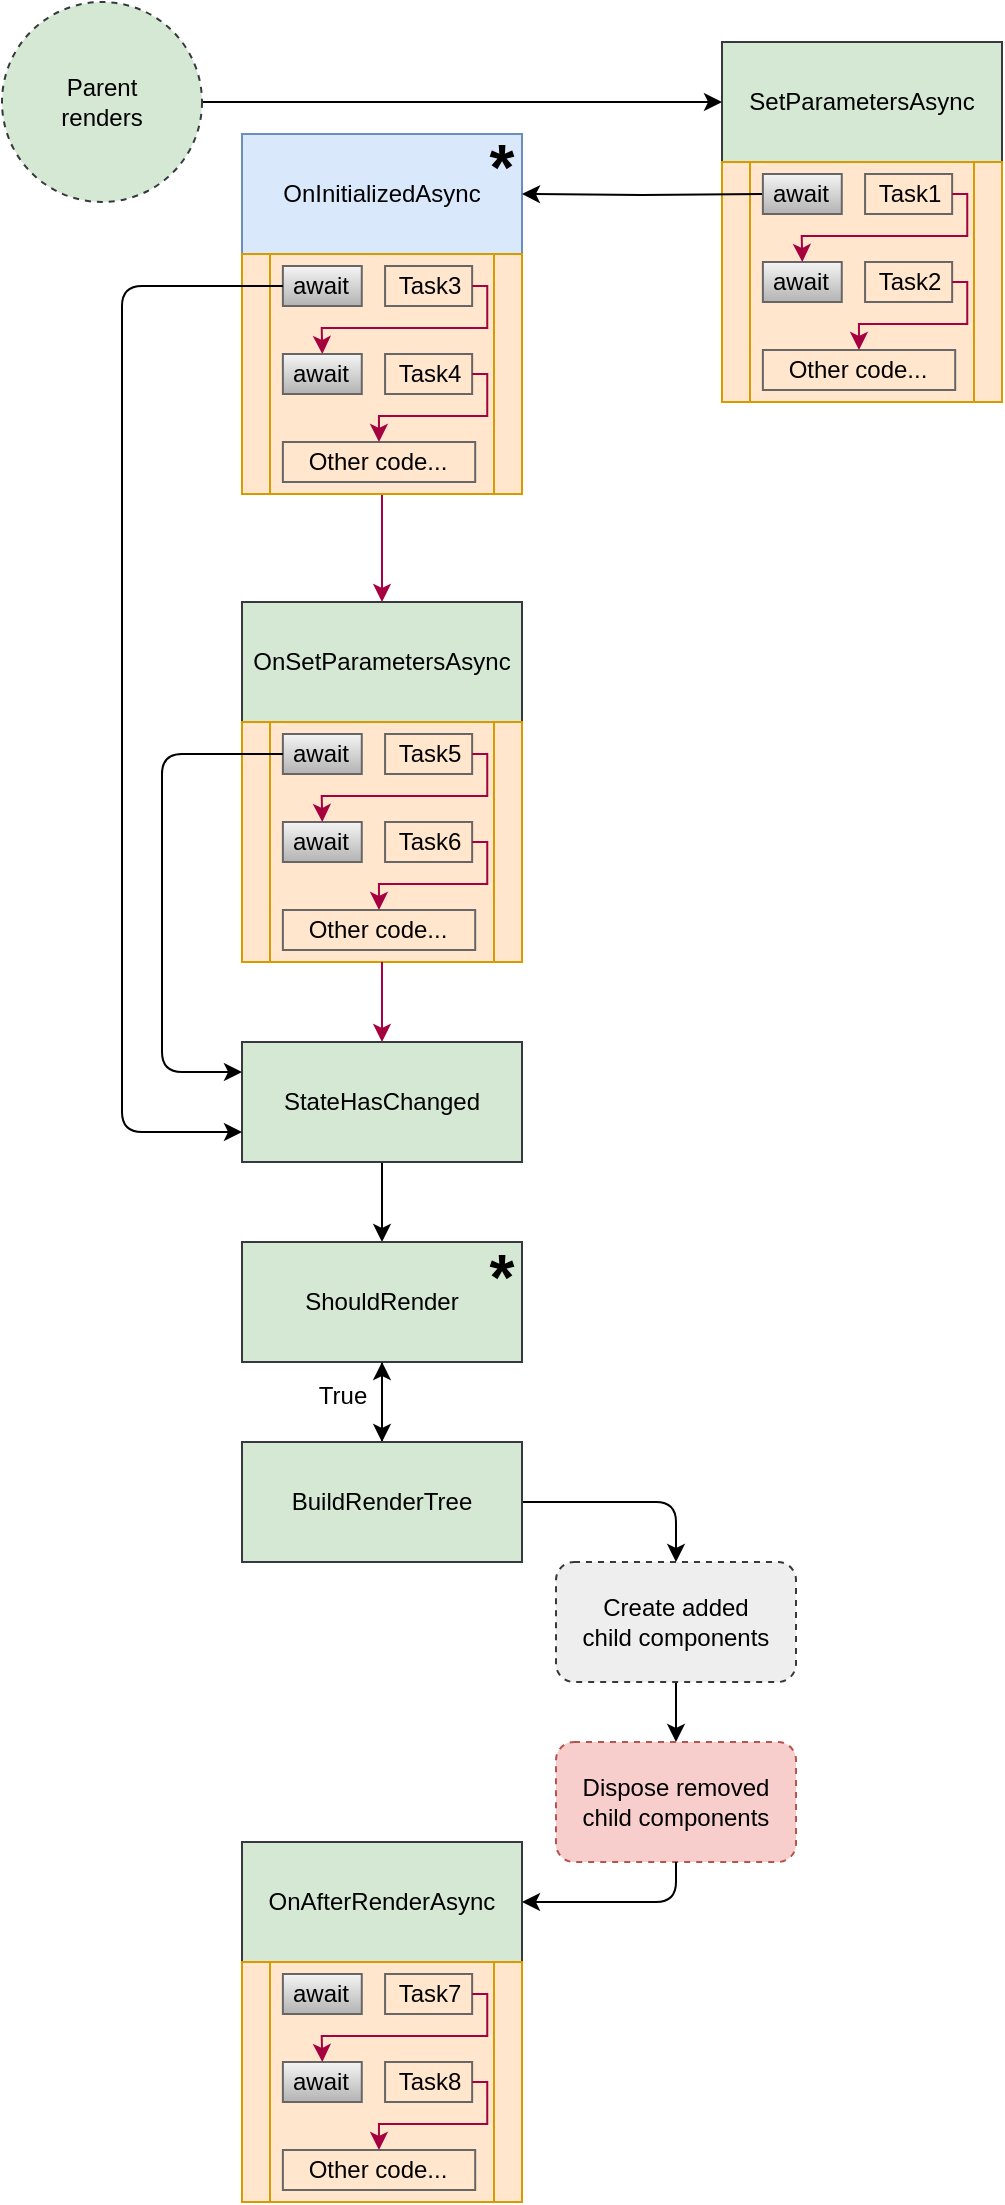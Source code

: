 <mxfile version="13.7.9" type="device"><diagram id="vjfwvLpHs5UMuAv5IVsu" name="Page-1"><mxGraphModel dx="1086" dy="816" grid="1" gridSize="10" guides="1" tooltips="1" connect="1" arrows="1" fold="1" page="1" pageScale="1" pageWidth="827" pageHeight="1169" math="0" shadow="0"><root><mxCell id="0"/><mxCell id="1" parent="0"/><mxCell id="umg-9un5n8gTAFLP8XQi-9" value="SetParametersAsync" style="rounded=0;whiteSpace=wrap;html=1;strokeColor=#36393d;glass=0;fillColor=#D5E8D4;" parent="1" vertex="1"><mxGeometry x="360" y="30" width="140" height="60" as="geometry"/></mxCell><mxCell id="7Y9gA_fkRRRT-fwOyYDb-23" style="edgeStyle=orthogonalEdgeStyle;rounded=0;orthogonalLoop=1;jettySize=auto;html=1;entryX=0;entryY=0.5;entryDx=0;entryDy=0;strokeColor=#000000;exitX=1;exitY=0.5;exitDx=0;exitDy=0;" parent="1" source="umg-9un5n8gTAFLP8XQi-22" target="umg-9un5n8gTAFLP8XQi-9" edge="1"><mxGeometry relative="1" as="geometry"><mxPoint x="303" y="60" as="sourcePoint"/></mxGeometry></mxCell><mxCell id="umg-9un5n8gTAFLP8XQi-22" value="Parent&lt;br&gt;renders" style="ellipse;whiteSpace=wrap;html=1;aspect=fixed;glass=0;fontSize=12;strokeColor=#36393d;fillColor=#D5E8D4;dashed=1;" parent="1" vertex="1"><mxGeometry y="10" width="100" height="100" as="geometry"/></mxCell><mxCell id="8_9jbvIsgs-zcdHK98zp-5" style="edgeStyle=orthogonalEdgeStyle;rounded=0;orthogonalLoop=1;jettySize=auto;html=1;entryX=0.5;entryY=0;entryDx=0;entryDy=0;fontSize=32;" parent="1" source="umg-9un5n8gTAFLP8XQi-52" target="8_9jbvIsgs-zcdHK98zp-3" edge="1"><mxGeometry relative="1" as="geometry"/></mxCell><mxCell id="umg-9un5n8gTAFLP8XQi-52" value="StateHasChanged" style="rounded=0;whiteSpace=wrap;html=1;fontSize=12;strokeColor=#36393d;fillColor=#D5E8D4;" parent="1" vertex="1"><mxGeometry x="120" y="530" width="140" height="60" as="geometry"/></mxCell><mxCell id="umg-9un5n8gTAFLP8XQi-59" style="edgeStyle=orthogonalEdgeStyle;rounded=0;orthogonalLoop=1;jettySize=auto;html=1;entryX=0.5;entryY=0;entryDx=0;entryDy=0;fontSize=12;" parent="1" source="umg-9un5n8gTAFLP8XQi-54" target="umg-9un5n8gTAFLP8XQi-55" edge="1"><mxGeometry relative="1" as="geometry"/></mxCell><mxCell id="umg-9un5n8gTAFLP8XQi-54" value="Create added&lt;br&gt;child components" style="rounded=1;whiteSpace=wrap;html=1;glass=0;dashed=1;fillColor=#eeeeee;fontSize=12;strokeColor=#36393d;" parent="1" vertex="1"><mxGeometry x="277" y="790" width="120" height="60" as="geometry"/></mxCell><mxCell id="umg-9un5n8gTAFLP8XQi-55" value="Dispose removed&lt;br&gt;child components" style="rounded=1;whiteSpace=wrap;html=1;glass=0;dashed=1;fillColor=#f8cecc;fontSize=12;strokeColor=#b85450;" parent="1" vertex="1"><mxGeometry x="277" y="880" width="120" height="60" as="geometry"/></mxCell><mxCell id="umg-9un5n8gTAFLP8XQi-56" value="OnAfterRenderAsync" style="rounded=0;whiteSpace=wrap;html=1;fontSize=12;strokeColor=#36393d;fillColor=#D5E8D4;" parent="1" vertex="1"><mxGeometry x="120" y="930" width="140" height="60" as="geometry"/></mxCell><mxCell id="umg-9un5n8gTAFLP8XQi-58" value="" style="endArrow=classic;html=1;fontSize=12;entryX=0.5;entryY=0;entryDx=0;entryDy=0;exitX=1;exitY=0.5;exitDx=0;exitDy=0;" parent="1" source="8_9jbvIsgs-zcdHK98zp-4" target="umg-9un5n8gTAFLP8XQi-54" edge="1"><mxGeometry width="50" height="50" relative="1" as="geometry"><mxPoint x="260" y="610" as="sourcePoint"/><mxPoint x="414" y="450" as="targetPoint"/><Array as="points"><mxPoint x="337" y="760"/></Array></mxGeometry></mxCell><mxCell id="umg-9un5n8gTAFLP8XQi-60" value="" style="endArrow=classic;html=1;fontSize=12;exitX=0.5;exitY=1;exitDx=0;exitDy=0;entryX=1;entryY=0.5;entryDx=0;entryDy=0;" parent="1" source="umg-9un5n8gTAFLP8XQi-55" target="umg-9un5n8gTAFLP8XQi-56" edge="1"><mxGeometry width="50" height="50" relative="1" as="geometry"><mxPoint x="607" y="800" as="sourcePoint"/><mxPoint x="657" y="750" as="targetPoint"/><Array as="points"><mxPoint x="337" y="960"/></Array></mxGeometry></mxCell><mxCell id="7Y9gA_fkRRRT-fwOyYDb-42" value="OnInitializedAsync" style="rounded=0;whiteSpace=wrap;html=1;strokeColor=#6c8ebf;glass=0;fillColor=#dae8fc;" parent="1" vertex="1"><mxGeometry x="120" y="76" width="140" height="60" as="geometry"/></mxCell><mxCell id="7Y9gA_fkRRRT-fwOyYDb-49" value="OnSetParametersAsync" style="rounded=0;whiteSpace=wrap;html=1;strokeColor=#36393d;glass=0;fillColor=#D5E8D4;" parent="1" vertex="1"><mxGeometry x="120" y="310" width="140" height="60" as="geometry"/></mxCell><mxCell id="7Y9gA_fkRRRT-fwOyYDb-56" style="edgeStyle=orthogonalEdgeStyle;rounded=0;orthogonalLoop=1;jettySize=auto;html=1;entryX=0.5;entryY=0;entryDx=0;entryDy=0;fillColor=#d80073;strokeColor=#A50040;" parent="1" source="7Y9gA_fkRRRT-fwOyYDb-74" target="7Y9gA_fkRRRT-fwOyYDb-49" edge="1"><mxGeometry relative="1" as="geometry"><mxPoint x="188.5" y="216" as="sourcePoint"/></mxGeometry></mxCell><mxCell id="7Y9gA_fkRRRT-fwOyYDb-73" value="" style="group" parent="1" vertex="1" connectable="0"><mxGeometry x="120" y="136" width="140" height="120" as="geometry"/></mxCell><mxCell id="7Y9gA_fkRRRT-fwOyYDb-74" value="" style="shape=process;whiteSpace=wrap;html=1;backgroundOutline=1;fillColor=#ffe6cc;strokeColor=#d79b00;" parent="7Y9gA_fkRRRT-fwOyYDb-73" vertex="1"><mxGeometry width="140" height="120" as="geometry"/></mxCell><mxCell id="7Y9gA_fkRRRT-fwOyYDb-75" value="await" style="text;html=1;strokeColor=#666666;fillColor=#f5f5f5;align=center;verticalAlign=middle;whiteSpace=wrap;rounded=0;labelBackgroundColor=none;gradientColor=#b3b3b3;" parent="7Y9gA_fkRRRT-fwOyYDb-73" vertex="1"><mxGeometry x="20.438" y="6" width="39.445" height="20" as="geometry"/></mxCell><mxCell id="7Y9gA_fkRRRT-fwOyYDb-76" value="Task3" style="text;html=1;strokeColor=#666666;align=center;verticalAlign=middle;whiteSpace=wrap;rounded=0;labelBackgroundColor=none;" parent="7Y9gA_fkRRRT-fwOyYDb-73" vertex="1"><mxGeometry x="71.533" y="6" width="43.533" height="20" as="geometry"/></mxCell><mxCell id="7Y9gA_fkRRRT-fwOyYDb-77" value="await" style="text;html=1;strokeColor=#666666;fillColor=#f5f5f5;align=center;verticalAlign=middle;whiteSpace=wrap;rounded=0;labelBackgroundColor=none;gradientColor=#b3b3b3;" parent="7Y9gA_fkRRRT-fwOyYDb-73" vertex="1"><mxGeometry x="20.438" y="50" width="39.445" height="20" as="geometry"/></mxCell><mxCell id="7Y9gA_fkRRRT-fwOyYDb-78" value="Task4" style="text;html=1;strokeColor=#666666;align=center;verticalAlign=middle;whiteSpace=wrap;rounded=0;labelBackgroundColor=none;" parent="7Y9gA_fkRRRT-fwOyYDb-73" vertex="1"><mxGeometry x="71.533" y="50" width="43.533" height="20" as="geometry"/></mxCell><mxCell id="7Y9gA_fkRRRT-fwOyYDb-79" value="" style="endArrow=classic;html=1;strokeColor=#A50040;fillColor=#d80073;exitX=1;exitY=0.5;exitDx=0;exitDy=0;rounded=0;entryX=0.5;entryY=0;entryDx=0;entryDy=0;" parent="7Y9gA_fkRRRT-fwOyYDb-73" source="7Y9gA_fkRRRT-fwOyYDb-76" target="7Y9gA_fkRRRT-fwOyYDb-77" edge="1"><mxGeometry width="50" height="50" relative="1" as="geometry"><mxPoint x="115.066" y="19" as="sourcePoint"/><mxPoint x="-30.657" y="74" as="targetPoint"/><Array as="points"><mxPoint x="122.628" y="16"/><mxPoint x="122.628" y="37"/><mxPoint x="39.854" y="37"/></Array></mxGeometry></mxCell><mxCell id="7Y9gA_fkRRRT-fwOyYDb-80" value="Other code..." style="text;html=1;strokeColor=#666666;align=center;verticalAlign=middle;whiteSpace=wrap;rounded=0;labelBackgroundColor=none;" parent="7Y9gA_fkRRRT-fwOyYDb-73" vertex="1"><mxGeometry x="20.438" y="94" width="96.161" height="20" as="geometry"/></mxCell><mxCell id="7Y9gA_fkRRRT-fwOyYDb-81" value="" style="endArrow=classic;html=1;strokeColor=#A50040;fillColor=#d80073;rounded=0;exitX=1;exitY=0.5;exitDx=0;exitDy=0;" parent="7Y9gA_fkRRRT-fwOyYDb-73" source="7Y9gA_fkRRRT-fwOyYDb-78" target="7Y9gA_fkRRRT-fwOyYDb-80" edge="1"><mxGeometry width="50" height="50" relative="1" as="geometry"><mxPoint x="173.723" y="44" as="sourcePoint"/><mxPoint x="68.518" y="91" as="targetPoint"/><Array as="points"><mxPoint x="122.628" y="60"/><mxPoint x="122.628" y="81"/><mxPoint x="68.467" y="81"/></Array></mxGeometry></mxCell><mxCell id="7Y9gA_fkRRRT-fwOyYDb-82" value="" style="endArrow=classic;html=1;strokeColor=#000000;entryX=0;entryY=0.75;entryDx=0;entryDy=0;exitX=0;exitY=0.5;exitDx=0;exitDy=0;" parent="1" source="7Y9gA_fkRRRT-fwOyYDb-75" target="umg-9un5n8gTAFLP8XQi-52" edge="1"><mxGeometry width="50" height="50" relative="1" as="geometry"><mxPoint x="30" y="580" as="sourcePoint"/><mxPoint x="80" y="530" as="targetPoint"/><Array as="points"><mxPoint x="60" y="152"/><mxPoint x="60" y="575"/></Array></mxGeometry></mxCell><mxCell id="7Y9gA_fkRRRT-fwOyYDb-83" value="" style="group" parent="1" vertex="1" connectable="0"><mxGeometry x="360" y="90" width="140" height="120" as="geometry"/></mxCell><mxCell id="7Y9gA_fkRRRT-fwOyYDb-84" value="" style="shape=process;whiteSpace=wrap;html=1;backgroundOutline=1;fillColor=#ffe6cc;strokeColor=#d79b00;" parent="7Y9gA_fkRRRT-fwOyYDb-83" vertex="1"><mxGeometry width="140" height="120" as="geometry"/></mxCell><mxCell id="7Y9gA_fkRRRT-fwOyYDb-85" value="await" style="text;html=1;strokeColor=#666666;fillColor=#f5f5f5;align=center;verticalAlign=middle;whiteSpace=wrap;rounded=0;labelBackgroundColor=none;gradientColor=#b3b3b3;" parent="7Y9gA_fkRRRT-fwOyYDb-83" vertex="1"><mxGeometry x="20.438" y="6" width="39.445" height="20" as="geometry"/></mxCell><mxCell id="7Y9gA_fkRRRT-fwOyYDb-86" value="Task1" style="text;html=1;strokeColor=#666666;align=center;verticalAlign=middle;whiteSpace=wrap;rounded=0;labelBackgroundColor=none;" parent="7Y9gA_fkRRRT-fwOyYDb-83" vertex="1"><mxGeometry x="71.533" y="6" width="43.533" height="20" as="geometry"/></mxCell><mxCell id="7Y9gA_fkRRRT-fwOyYDb-87" value="await" style="text;html=1;strokeColor=#666666;fillColor=#f5f5f5;align=center;verticalAlign=middle;whiteSpace=wrap;rounded=0;labelBackgroundColor=none;gradientColor=#b3b3b3;" parent="7Y9gA_fkRRRT-fwOyYDb-83" vertex="1"><mxGeometry x="20.438" y="50" width="39.445" height="20" as="geometry"/></mxCell><mxCell id="7Y9gA_fkRRRT-fwOyYDb-88" value="Task2" style="text;html=1;strokeColor=#666666;align=center;verticalAlign=middle;whiteSpace=wrap;rounded=0;labelBackgroundColor=none;" parent="7Y9gA_fkRRRT-fwOyYDb-83" vertex="1"><mxGeometry x="71.533" y="50" width="43.533" height="20" as="geometry"/></mxCell><mxCell id="7Y9gA_fkRRRT-fwOyYDb-89" value="" style="endArrow=classic;html=1;strokeColor=#A50040;fillColor=#d80073;exitX=1;exitY=0.5;exitDx=0;exitDy=0;rounded=0;entryX=0.5;entryY=0;entryDx=0;entryDy=0;" parent="7Y9gA_fkRRRT-fwOyYDb-83" source="7Y9gA_fkRRRT-fwOyYDb-86" target="7Y9gA_fkRRRT-fwOyYDb-87" edge="1"><mxGeometry width="50" height="50" relative="1" as="geometry"><mxPoint x="115.066" y="19" as="sourcePoint"/><mxPoint x="-30.657" y="74" as="targetPoint"/><Array as="points"><mxPoint x="122.628" y="16"/><mxPoint x="122.628" y="37"/><mxPoint x="39.854" y="37"/></Array></mxGeometry></mxCell><mxCell id="7Y9gA_fkRRRT-fwOyYDb-90" value="Other code..." style="text;html=1;strokeColor=#666666;align=center;verticalAlign=middle;whiteSpace=wrap;rounded=0;labelBackgroundColor=none;" parent="7Y9gA_fkRRRT-fwOyYDb-83" vertex="1"><mxGeometry x="20.438" y="94" width="96.161" height="20" as="geometry"/></mxCell><mxCell id="7Y9gA_fkRRRT-fwOyYDb-91" value="" style="endArrow=classic;html=1;strokeColor=#A50040;fillColor=#d80073;rounded=0;exitX=1;exitY=0.5;exitDx=0;exitDy=0;" parent="7Y9gA_fkRRRT-fwOyYDb-83" source="7Y9gA_fkRRRT-fwOyYDb-88" target="7Y9gA_fkRRRT-fwOyYDb-90" edge="1"><mxGeometry width="50" height="50" relative="1" as="geometry"><mxPoint x="173.723" y="44" as="sourcePoint"/><mxPoint x="68.518" y="91" as="targetPoint"/><Array as="points"><mxPoint x="122.628" y="60"/><mxPoint x="122.628" y="81"/><mxPoint x="68.467" y="81"/></Array></mxGeometry></mxCell><mxCell id="7Y9gA_fkRRRT-fwOyYDb-24" style="edgeStyle=orthogonalEdgeStyle;rounded=0;orthogonalLoop=1;jettySize=auto;html=1;exitX=0;exitY=0.5;exitDx=0;exitDy=0;entryX=1;entryY=0.5;entryDx=0;entryDy=0;strokeColor=#000000;" parent="1" target="7Y9gA_fkRRRT-fwOyYDb-42" edge="1"><mxGeometry relative="1" as="geometry"><mxPoint x="380" y="106" as="sourcePoint"/><mxPoint x="258.109" y="106" as="targetPoint"/></mxGeometry></mxCell><mxCell id="7Y9gA_fkRRRT-fwOyYDb-92" value="" style="group" parent="1" vertex="1" connectable="0"><mxGeometry x="120" y="370" width="140" height="120" as="geometry"/></mxCell><mxCell id="7Y9gA_fkRRRT-fwOyYDb-93" value="" style="shape=process;whiteSpace=wrap;html=1;backgroundOutline=1;fillColor=#ffe6cc;strokeColor=#d79b00;" parent="7Y9gA_fkRRRT-fwOyYDb-92" vertex="1"><mxGeometry width="140" height="120" as="geometry"/></mxCell><mxCell id="7Y9gA_fkRRRT-fwOyYDb-94" value="await" style="text;html=1;strokeColor=#666666;fillColor=#f5f5f5;align=center;verticalAlign=middle;whiteSpace=wrap;rounded=0;labelBackgroundColor=none;gradientColor=#b3b3b3;" parent="7Y9gA_fkRRRT-fwOyYDb-92" vertex="1"><mxGeometry x="20.438" y="6" width="39.445" height="20" as="geometry"/></mxCell><mxCell id="7Y9gA_fkRRRT-fwOyYDb-95" value="Task5" style="text;html=1;strokeColor=#666666;align=center;verticalAlign=middle;whiteSpace=wrap;rounded=0;labelBackgroundColor=none;" parent="7Y9gA_fkRRRT-fwOyYDb-92" vertex="1"><mxGeometry x="71.533" y="6" width="43.533" height="20" as="geometry"/></mxCell><mxCell id="7Y9gA_fkRRRT-fwOyYDb-96" value="await" style="text;html=1;strokeColor=#666666;fillColor=#f5f5f5;align=center;verticalAlign=middle;whiteSpace=wrap;rounded=0;labelBackgroundColor=none;gradientColor=#b3b3b3;" parent="7Y9gA_fkRRRT-fwOyYDb-92" vertex="1"><mxGeometry x="20.438" y="50" width="39.445" height="20" as="geometry"/></mxCell><mxCell id="7Y9gA_fkRRRT-fwOyYDb-97" value="Task6" style="text;html=1;strokeColor=#666666;align=center;verticalAlign=middle;whiteSpace=wrap;rounded=0;labelBackgroundColor=none;" parent="7Y9gA_fkRRRT-fwOyYDb-92" vertex="1"><mxGeometry x="71.533" y="50" width="43.533" height="20" as="geometry"/></mxCell><mxCell id="7Y9gA_fkRRRT-fwOyYDb-98" value="" style="endArrow=classic;html=1;strokeColor=#A50040;fillColor=#d80073;exitX=1;exitY=0.5;exitDx=0;exitDy=0;rounded=0;entryX=0.5;entryY=0;entryDx=0;entryDy=0;" parent="7Y9gA_fkRRRT-fwOyYDb-92" source="7Y9gA_fkRRRT-fwOyYDb-95" target="7Y9gA_fkRRRT-fwOyYDb-96" edge="1"><mxGeometry width="50" height="50" relative="1" as="geometry"><mxPoint x="115.066" y="19" as="sourcePoint"/><mxPoint x="-30.657" y="74" as="targetPoint"/><Array as="points"><mxPoint x="122.628" y="16"/><mxPoint x="122.628" y="37"/><mxPoint x="39.854" y="37"/></Array></mxGeometry></mxCell><mxCell id="7Y9gA_fkRRRT-fwOyYDb-99" value="Other code..." style="text;html=1;strokeColor=#666666;align=center;verticalAlign=middle;whiteSpace=wrap;rounded=0;labelBackgroundColor=none;" parent="7Y9gA_fkRRRT-fwOyYDb-92" vertex="1"><mxGeometry x="20.438" y="94" width="96.161" height="20" as="geometry"/></mxCell><mxCell id="7Y9gA_fkRRRT-fwOyYDb-100" value="" style="endArrow=classic;html=1;strokeColor=#A50040;fillColor=#d80073;rounded=0;exitX=1;exitY=0.5;exitDx=0;exitDy=0;" parent="7Y9gA_fkRRRT-fwOyYDb-92" source="7Y9gA_fkRRRT-fwOyYDb-97" target="7Y9gA_fkRRRT-fwOyYDb-99" edge="1"><mxGeometry width="50" height="50" relative="1" as="geometry"><mxPoint x="173.723" y="44" as="sourcePoint"/><mxPoint x="68.518" y="91" as="targetPoint"/><Array as="points"><mxPoint x="122.628" y="60"/><mxPoint x="122.628" y="81"/><mxPoint x="68.467" y="81"/></Array></mxGeometry></mxCell><mxCell id="7Y9gA_fkRRRT-fwOyYDb-101" value="" style="endArrow=classic;html=1;strokeColor=#000000;exitX=0;exitY=0.5;exitDx=0;exitDy=0;entryX=0;entryY=0.25;entryDx=0;entryDy=0;" parent="1" source="7Y9gA_fkRRRT-fwOyYDb-94" target="umg-9un5n8gTAFLP8XQi-52" edge="1"><mxGeometry width="50" height="50" relative="1" as="geometry"><mxPoint x="60" y="420" as="sourcePoint"/><mxPoint x="110" y="370" as="targetPoint"/><Array as="points"><mxPoint x="80" y="386"/><mxPoint x="80" y="545"/></Array></mxGeometry></mxCell><mxCell id="7Y9gA_fkRRRT-fwOyYDb-102" value="" style="endArrow=classic;html=1;fillColor=#d80073;exitX=0.5;exitY=1;exitDx=0;exitDy=0;strokeColor=#A50040;" parent="1" source="7Y9gA_fkRRRT-fwOyYDb-93" target="umg-9un5n8gTAFLP8XQi-52" edge="1"><mxGeometry width="50" height="50" relative="1" as="geometry"><mxPoint x="187" y="510" as="sourcePoint"/><mxPoint x="390" y="350" as="targetPoint"/></mxGeometry></mxCell><mxCell id="7Y9gA_fkRRRT-fwOyYDb-103" value="" style="group" parent="1" vertex="1" connectable="0"><mxGeometry x="120" y="990" width="140" height="120" as="geometry"/></mxCell><mxCell id="7Y9gA_fkRRRT-fwOyYDb-104" value="" style="shape=process;whiteSpace=wrap;html=1;backgroundOutline=1;fillColor=#ffe6cc;strokeColor=#d79b00;" parent="7Y9gA_fkRRRT-fwOyYDb-103" vertex="1"><mxGeometry width="140" height="120" as="geometry"/></mxCell><mxCell id="7Y9gA_fkRRRT-fwOyYDb-105" value="await" style="text;html=1;strokeColor=#666666;fillColor=#f5f5f5;align=center;verticalAlign=middle;whiteSpace=wrap;rounded=0;labelBackgroundColor=none;gradientColor=#b3b3b3;" parent="7Y9gA_fkRRRT-fwOyYDb-103" vertex="1"><mxGeometry x="20.438" y="6" width="39.445" height="20" as="geometry"/></mxCell><mxCell id="7Y9gA_fkRRRT-fwOyYDb-106" value="Task7" style="text;html=1;strokeColor=#666666;align=center;verticalAlign=middle;whiteSpace=wrap;rounded=0;labelBackgroundColor=none;" parent="7Y9gA_fkRRRT-fwOyYDb-103" vertex="1"><mxGeometry x="71.533" y="6" width="43.533" height="20" as="geometry"/></mxCell><mxCell id="7Y9gA_fkRRRT-fwOyYDb-107" value="await" style="text;html=1;strokeColor=#666666;fillColor=#f5f5f5;align=center;verticalAlign=middle;whiteSpace=wrap;rounded=0;labelBackgroundColor=none;gradientColor=#b3b3b3;" parent="7Y9gA_fkRRRT-fwOyYDb-103" vertex="1"><mxGeometry x="20.438" y="50" width="39.445" height="20" as="geometry"/></mxCell><mxCell id="7Y9gA_fkRRRT-fwOyYDb-108" value="Task8" style="text;html=1;strokeColor=#666666;align=center;verticalAlign=middle;whiteSpace=wrap;rounded=0;labelBackgroundColor=none;" parent="7Y9gA_fkRRRT-fwOyYDb-103" vertex="1"><mxGeometry x="71.533" y="50" width="43.533" height="20" as="geometry"/></mxCell><mxCell id="7Y9gA_fkRRRT-fwOyYDb-109" value="" style="endArrow=classic;html=1;strokeColor=#A50040;fillColor=#d80073;exitX=1;exitY=0.5;exitDx=0;exitDy=0;rounded=0;entryX=0.5;entryY=0;entryDx=0;entryDy=0;" parent="7Y9gA_fkRRRT-fwOyYDb-103" source="7Y9gA_fkRRRT-fwOyYDb-106" target="7Y9gA_fkRRRT-fwOyYDb-107" edge="1"><mxGeometry width="50" height="50" relative="1" as="geometry"><mxPoint x="115.066" y="19" as="sourcePoint"/><mxPoint x="-30.657" y="74" as="targetPoint"/><Array as="points"><mxPoint x="122.628" y="16"/><mxPoint x="122.628" y="37"/><mxPoint x="39.854" y="37"/></Array></mxGeometry></mxCell><mxCell id="7Y9gA_fkRRRT-fwOyYDb-110" value="Other code..." style="text;html=1;strokeColor=#666666;align=center;verticalAlign=middle;whiteSpace=wrap;rounded=0;labelBackgroundColor=none;" parent="7Y9gA_fkRRRT-fwOyYDb-103" vertex="1"><mxGeometry x="20.438" y="94" width="96.161" height="20" as="geometry"/></mxCell><mxCell id="7Y9gA_fkRRRT-fwOyYDb-111" value="" style="endArrow=classic;html=1;strokeColor=#A50040;fillColor=#d80073;rounded=0;exitX=1;exitY=0.5;exitDx=0;exitDy=0;" parent="7Y9gA_fkRRRT-fwOyYDb-103" source="7Y9gA_fkRRRT-fwOyYDb-108" target="7Y9gA_fkRRRT-fwOyYDb-110" edge="1"><mxGeometry width="50" height="50" relative="1" as="geometry"><mxPoint x="173.723" y="44" as="sourcePoint"/><mxPoint x="68.518" y="91" as="targetPoint"/><Array as="points"><mxPoint x="122.628" y="60"/><mxPoint x="122.628" y="81"/><mxPoint x="68.467" y="81"/></Array></mxGeometry></mxCell><mxCell id="8_9jbvIsgs-zcdHK98zp-1" value="*" style="text;html=1;strokeColor=none;fillColor=none;align=center;verticalAlign=middle;whiteSpace=wrap;rounded=0;fontSize=32;fontStyle=1" parent="1" vertex="1"><mxGeometry x="230" y="83" width="40" height="20" as="geometry"/></mxCell><mxCell id="8_9jbvIsgs-zcdHK98zp-6" value="&lt;font style=&quot;font-size: 12px&quot;&gt;True&lt;/font&gt;" style="edgeStyle=orthogonalEdgeStyle;rounded=0;orthogonalLoop=1;jettySize=auto;html=1;entryX=0.5;entryY=0;entryDx=0;entryDy=0;fontSize=32;" parent="1" source="8_9jbvIsgs-zcdHK98zp-3" target="8_9jbvIsgs-zcdHK98zp-4" edge="1"><mxGeometry x="-0.5" y="-20" relative="1" as="geometry"><mxPoint as="offset"/></mxGeometry></mxCell><mxCell id="8_9jbvIsgs-zcdHK98zp-3" value="ShouldRender" style="rounded=0;whiteSpace=wrap;html=1;fontSize=12;strokeColor=#36393d;fillColor=#D5E8D4;" parent="1" vertex="1"><mxGeometry x="120" y="630" width="140" height="60" as="geometry"/></mxCell><mxCell id="3our9D6Q8yyMpfHRfKEl-1" value="" style="edgeStyle=orthogonalEdgeStyle;rounded=0;orthogonalLoop=1;jettySize=auto;html=1;fontSize=32;" edge="1" parent="1" source="8_9jbvIsgs-zcdHK98zp-4" target="8_9jbvIsgs-zcdHK98zp-3"><mxGeometry relative="1" as="geometry"/></mxCell><mxCell id="8_9jbvIsgs-zcdHK98zp-4" value="BuildRenderTree" style="rounded=0;whiteSpace=wrap;html=1;fontSize=12;strokeColor=#36393d;fillColor=#D5E8D4;" parent="1" vertex="1"><mxGeometry x="120" y="730" width="140" height="60" as="geometry"/></mxCell><mxCell id="8_9jbvIsgs-zcdHK98zp-8" value="*" style="text;html=1;strokeColor=none;fillColor=none;align=center;verticalAlign=middle;whiteSpace=wrap;rounded=0;fontSize=32;fontStyle=1" parent="1" vertex="1"><mxGeometry x="230" y="638" width="40" height="20" as="geometry"/></mxCell></root></mxGraphModel></diagram></mxfile>